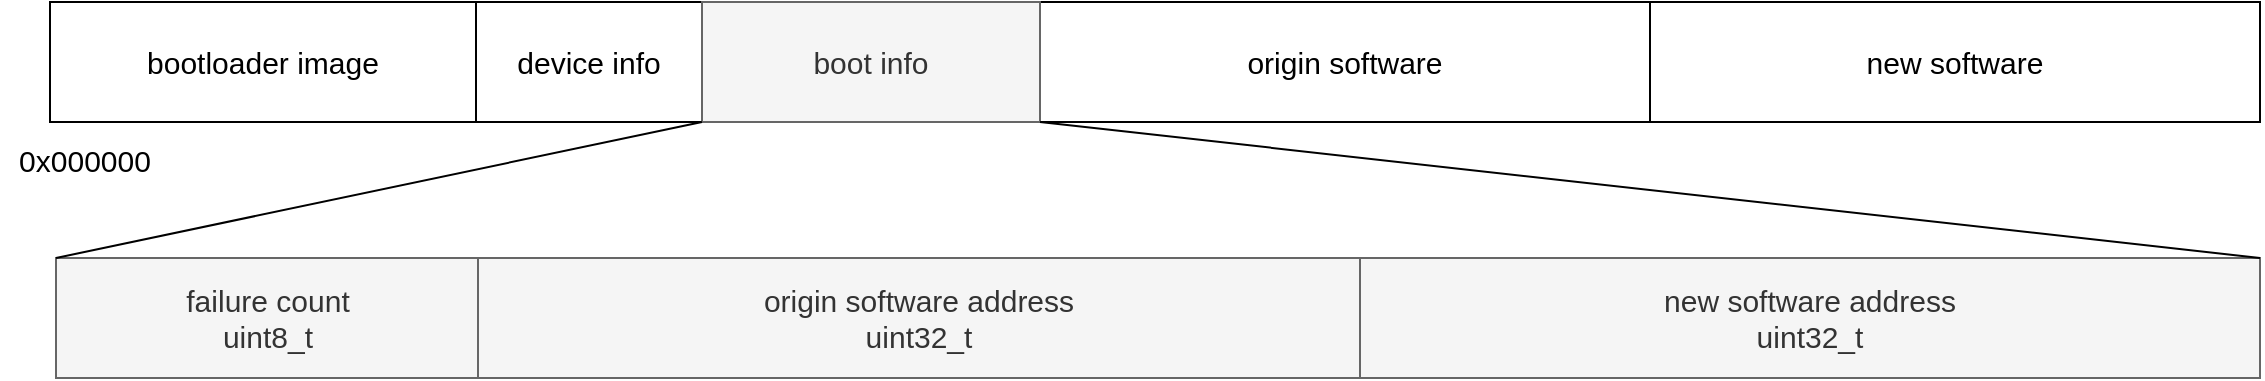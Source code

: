 <mxfile scale="3" border="0">
    <diagram id="LzTGRrPrDBO6Tm46XuKC" name="Page-1">
        <mxGraphModel dx="3204" dy="2066" grid="0" gridSize="10" guides="1" tooltips="1" connect="1" arrows="1" fold="1" page="0" pageScale="1" pageWidth="1600" pageHeight="1200" math="0" shadow="0">
            <root>
                <mxCell id="0"/>
                <mxCell id="1" parent="0"/>
                <mxCell id="256" value="" style="rounded=0;whiteSpace=wrap;html=1;fontSize=15;" parent="1" vertex="1">
                    <mxGeometry x="-1179" y="-760" width="1105" height="60" as="geometry"/>
                </mxCell>
                <mxCell id="257" value="bootloader image" style="rounded=0;whiteSpace=wrap;html=1;fontSize=15;" parent="1" vertex="1">
                    <mxGeometry x="-1179" y="-760" width="213" height="60" as="geometry"/>
                </mxCell>
                <mxCell id="258" value="device info" style="rounded=0;whiteSpace=wrap;html=1;fontSize=15;" parent="1" vertex="1">
                    <mxGeometry x="-966" y="-760" width="113" height="60" as="geometry"/>
                </mxCell>
                <mxCell id="259" value="&lt;span style=&quot;color: rgb(0, 0, 0);&quot;&gt;origin&amp;nbsp;&lt;/span&gt;software" style="rounded=0;whiteSpace=wrap;html=1;fontSize=15;" parent="1" vertex="1">
                    <mxGeometry x="-684" y="-760" width="305" height="60" as="geometry"/>
                </mxCell>
                <mxCell id="260" value="&lt;span style=&quot;color: rgb(0, 0, 0);&quot;&gt;new&amp;nbsp;&lt;/span&gt;software" style="rounded=0;whiteSpace=wrap;html=1;fontSize=15;" parent="1" vertex="1">
                    <mxGeometry x="-379" y="-760" width="305" height="60" as="geometry"/>
                </mxCell>
                <mxCell id="262" value="" style="rounded=0;whiteSpace=wrap;html=1;fontSize=15;" parent="1" vertex="1">
                    <mxGeometry x="-1176" y="-632" width="1102" height="60" as="geometry"/>
                </mxCell>
                <mxCell id="265" value="failure count&lt;div&gt;uint8_t&lt;/div&gt;" style="rounded=0;whiteSpace=wrap;html=1;fillColor=#f5f5f5;fontColor=#333333;strokeColor=#666666;fontSize=15;" parent="1" vertex="1">
                    <mxGeometry x="-1176" y="-632" width="212" height="60" as="geometry"/>
                </mxCell>
                <mxCell id="266" value="origin software address&lt;div&gt;uint32_t&lt;/div&gt;" style="rounded=0;whiteSpace=wrap;html=1;fillColor=#f5f5f5;fontColor=#333333;strokeColor=#666666;fontSize=15;" parent="1" vertex="1">
                    <mxGeometry x="-965" y="-632" width="441" height="60" as="geometry"/>
                </mxCell>
                <mxCell id="267" value="new&amp;nbsp;&lt;span style=&quot;color: rgb(51, 51, 51);&quot;&gt;software&amp;nbsp;&lt;/span&gt;address&lt;div&gt;uint32_t&lt;/div&gt;" style="rounded=0;whiteSpace=wrap;html=1;fillColor=#f5f5f5;fontColor=#333333;strokeColor=#666666;fontSize=15;" parent="1" vertex="1">
                    <mxGeometry x="-524" y="-632" width="450" height="60" as="geometry"/>
                </mxCell>
                <mxCell id="270" value="0x00&lt;span style=&quot;color: rgb(0, 0, 0);&quot;&gt;0000&lt;/span&gt;" style="text;html=1;align=center;verticalAlign=middle;resizable=0;points=[];autosize=1;strokeColor=none;fillColor=none;fontSize=15;" parent="1" vertex="1">
                    <mxGeometry x="-1204" y="-696" width="84" height="30" as="geometry"/>
                </mxCell>
                <mxCell id="273" value="boot info" style="rounded=0;whiteSpace=wrap;html=1;fillColor=#f5f5f5;fontColor=#333333;strokeColor=#666666;fontSize=15;" vertex="1" parent="1">
                    <mxGeometry x="-853" y="-760" width="169" height="60" as="geometry"/>
                </mxCell>
                <mxCell id="274" value="" style="endArrow=none;html=1;entryX=1;entryY=1;entryDx=0;entryDy=0;exitX=0;exitY=0;exitDx=0;exitDy=0;fontSize=15;" edge="1" parent="1" source="265" target="258">
                    <mxGeometry width="50" height="50" relative="1" as="geometry">
                        <mxPoint x="-875" y="-615" as="sourcePoint"/>
                        <mxPoint x="-825" y="-665" as="targetPoint"/>
                    </mxGeometry>
                </mxCell>
                <mxCell id="275" value="" style="endArrow=none;html=1;entryX=0;entryY=1;entryDx=0;entryDy=0;exitX=1;exitY=0;exitDx=0;exitDy=0;fontSize=15;" edge="1" parent="1" source="267" target="259">
                    <mxGeometry width="50" height="50" relative="1" as="geometry">
                        <mxPoint x="-733" y="-635" as="sourcePoint"/>
                        <mxPoint x="-683" y="-685" as="targetPoint"/>
                    </mxGeometry>
                </mxCell>
            </root>
        </mxGraphModel>
    </diagram>
</mxfile>